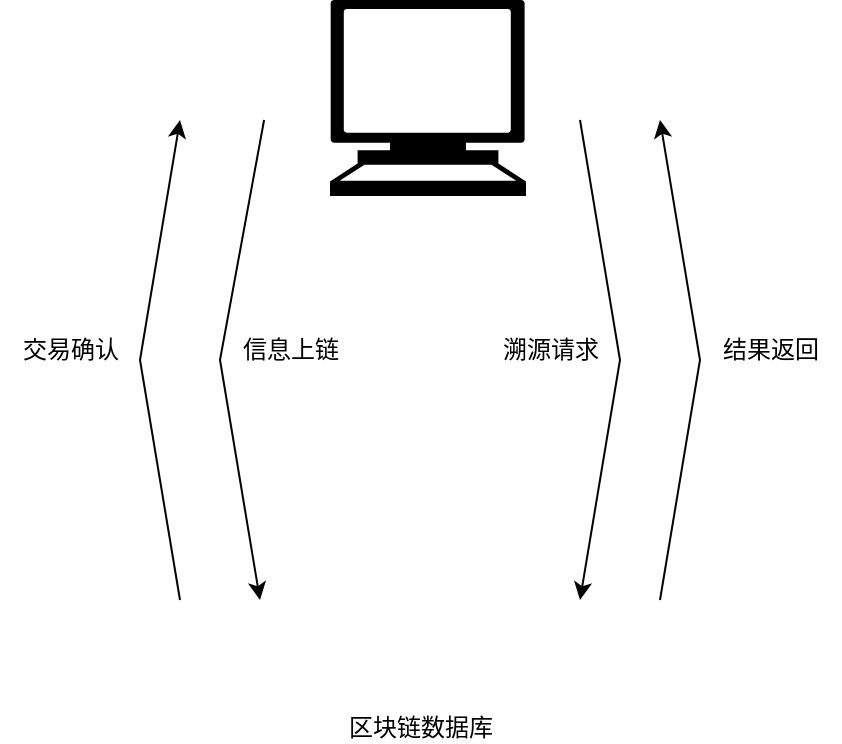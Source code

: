 <mxfile version="21.6.8" type="github">
  <diagram name="第 1 页" id="hKjsUNpYbOX7yVgXXxMw">
    <mxGraphModel dx="1046" dy="1108" grid="1" gridSize="10" guides="1" tooltips="1" connect="1" arrows="1" fold="1" page="1" pageScale="1" pageWidth="827" pageHeight="1169" math="0" shadow="0">
      <root>
        <mxCell id="0" />
        <mxCell id="1" parent="0" />
        <mxCell id="90S3NSIyCw6nQ_P8MRgn-1" value="" style="shape=mxgraph.signs.tech.computer;html=1;pointerEvents=1;fillColor=#000000;strokeColor=none;verticalLabelPosition=bottom;verticalAlign=top;align=center;" vertex="1" parent="1">
          <mxGeometry x="175" y="340" width="98" height="98" as="geometry" />
        </mxCell>
        <mxCell id="90S3NSIyCw6nQ_P8MRgn-4" value="区块链数据库" style="shape=image;html=1;verticalAlign=top;verticalLabelPosition=bottom;labelBackgroundColor=#ffffff;imageAspect=0;aspect=fixed;image=https://cdn1.iconfinder.com/data/icons/cryptocurrency-blockchain-fintech-free/32/Cryptocurrency_blockchain_data-37-128.png" vertex="1" parent="1">
          <mxGeometry x="160" y="570" width="120" height="120" as="geometry" />
        </mxCell>
        <mxCell id="90S3NSIyCw6nQ_P8MRgn-5" value="" style="endArrow=classic;html=1;rounded=0;" edge="1" parent="1">
          <mxGeometry width="50" height="50" relative="1" as="geometry">
            <mxPoint x="142.05" y="400" as="sourcePoint" />
            <mxPoint x="140" y="640" as="targetPoint" />
            <Array as="points">
              <mxPoint x="120" y="520" />
            </Array>
          </mxGeometry>
        </mxCell>
        <mxCell id="90S3NSIyCw6nQ_P8MRgn-8" value="信息上链" style="text;html=1;align=center;verticalAlign=middle;resizable=0;points=[];autosize=1;strokeColor=none;fillColor=none;" vertex="1" parent="1">
          <mxGeometry x="120" y="500" width="70" height="30" as="geometry" />
        </mxCell>
        <mxCell id="90S3NSIyCw6nQ_P8MRgn-9" value="" style="endArrow=classic;html=1;rounded=0;" edge="1" parent="1">
          <mxGeometry width="50" height="50" relative="1" as="geometry">
            <mxPoint x="100" y="640" as="sourcePoint" />
            <mxPoint x="100" y="400" as="targetPoint" />
            <Array as="points">
              <mxPoint x="80" y="520" />
            </Array>
          </mxGeometry>
        </mxCell>
        <mxCell id="90S3NSIyCw6nQ_P8MRgn-10" value="交易确认" style="text;html=1;align=center;verticalAlign=middle;resizable=0;points=[];autosize=1;strokeColor=none;fillColor=none;" vertex="1" parent="1">
          <mxGeometry x="10" y="500" width="70" height="30" as="geometry" />
        </mxCell>
        <mxCell id="90S3NSIyCw6nQ_P8MRgn-11" value="" style="endArrow=classic;html=1;rounded=0;" edge="1" parent="1">
          <mxGeometry width="50" height="50" relative="1" as="geometry">
            <mxPoint x="300" y="400" as="sourcePoint" />
            <mxPoint x="300" y="640" as="targetPoint" />
            <Array as="points">
              <mxPoint x="320" y="520" />
            </Array>
          </mxGeometry>
        </mxCell>
        <mxCell id="90S3NSIyCw6nQ_P8MRgn-12" value="结果返回" style="text;html=1;align=center;verticalAlign=middle;resizable=0;points=[];autosize=1;strokeColor=none;fillColor=none;" vertex="1" parent="1">
          <mxGeometry x="360" y="500" width="70" height="30" as="geometry" />
        </mxCell>
        <mxCell id="90S3NSIyCw6nQ_P8MRgn-13" value="" style="endArrow=classic;html=1;rounded=0;" edge="1" parent="1">
          <mxGeometry width="50" height="50" relative="1" as="geometry">
            <mxPoint x="340" y="640" as="sourcePoint" />
            <mxPoint x="340" y="400" as="targetPoint" />
            <Array as="points">
              <mxPoint x="360" y="520" />
            </Array>
          </mxGeometry>
        </mxCell>
        <mxCell id="90S3NSIyCw6nQ_P8MRgn-14" value="溯源请求" style="text;html=1;align=center;verticalAlign=middle;resizable=0;points=[];autosize=1;strokeColor=none;fillColor=none;" vertex="1" parent="1">
          <mxGeometry x="250" y="500" width="70" height="30" as="geometry" />
        </mxCell>
      </root>
    </mxGraphModel>
  </diagram>
</mxfile>
